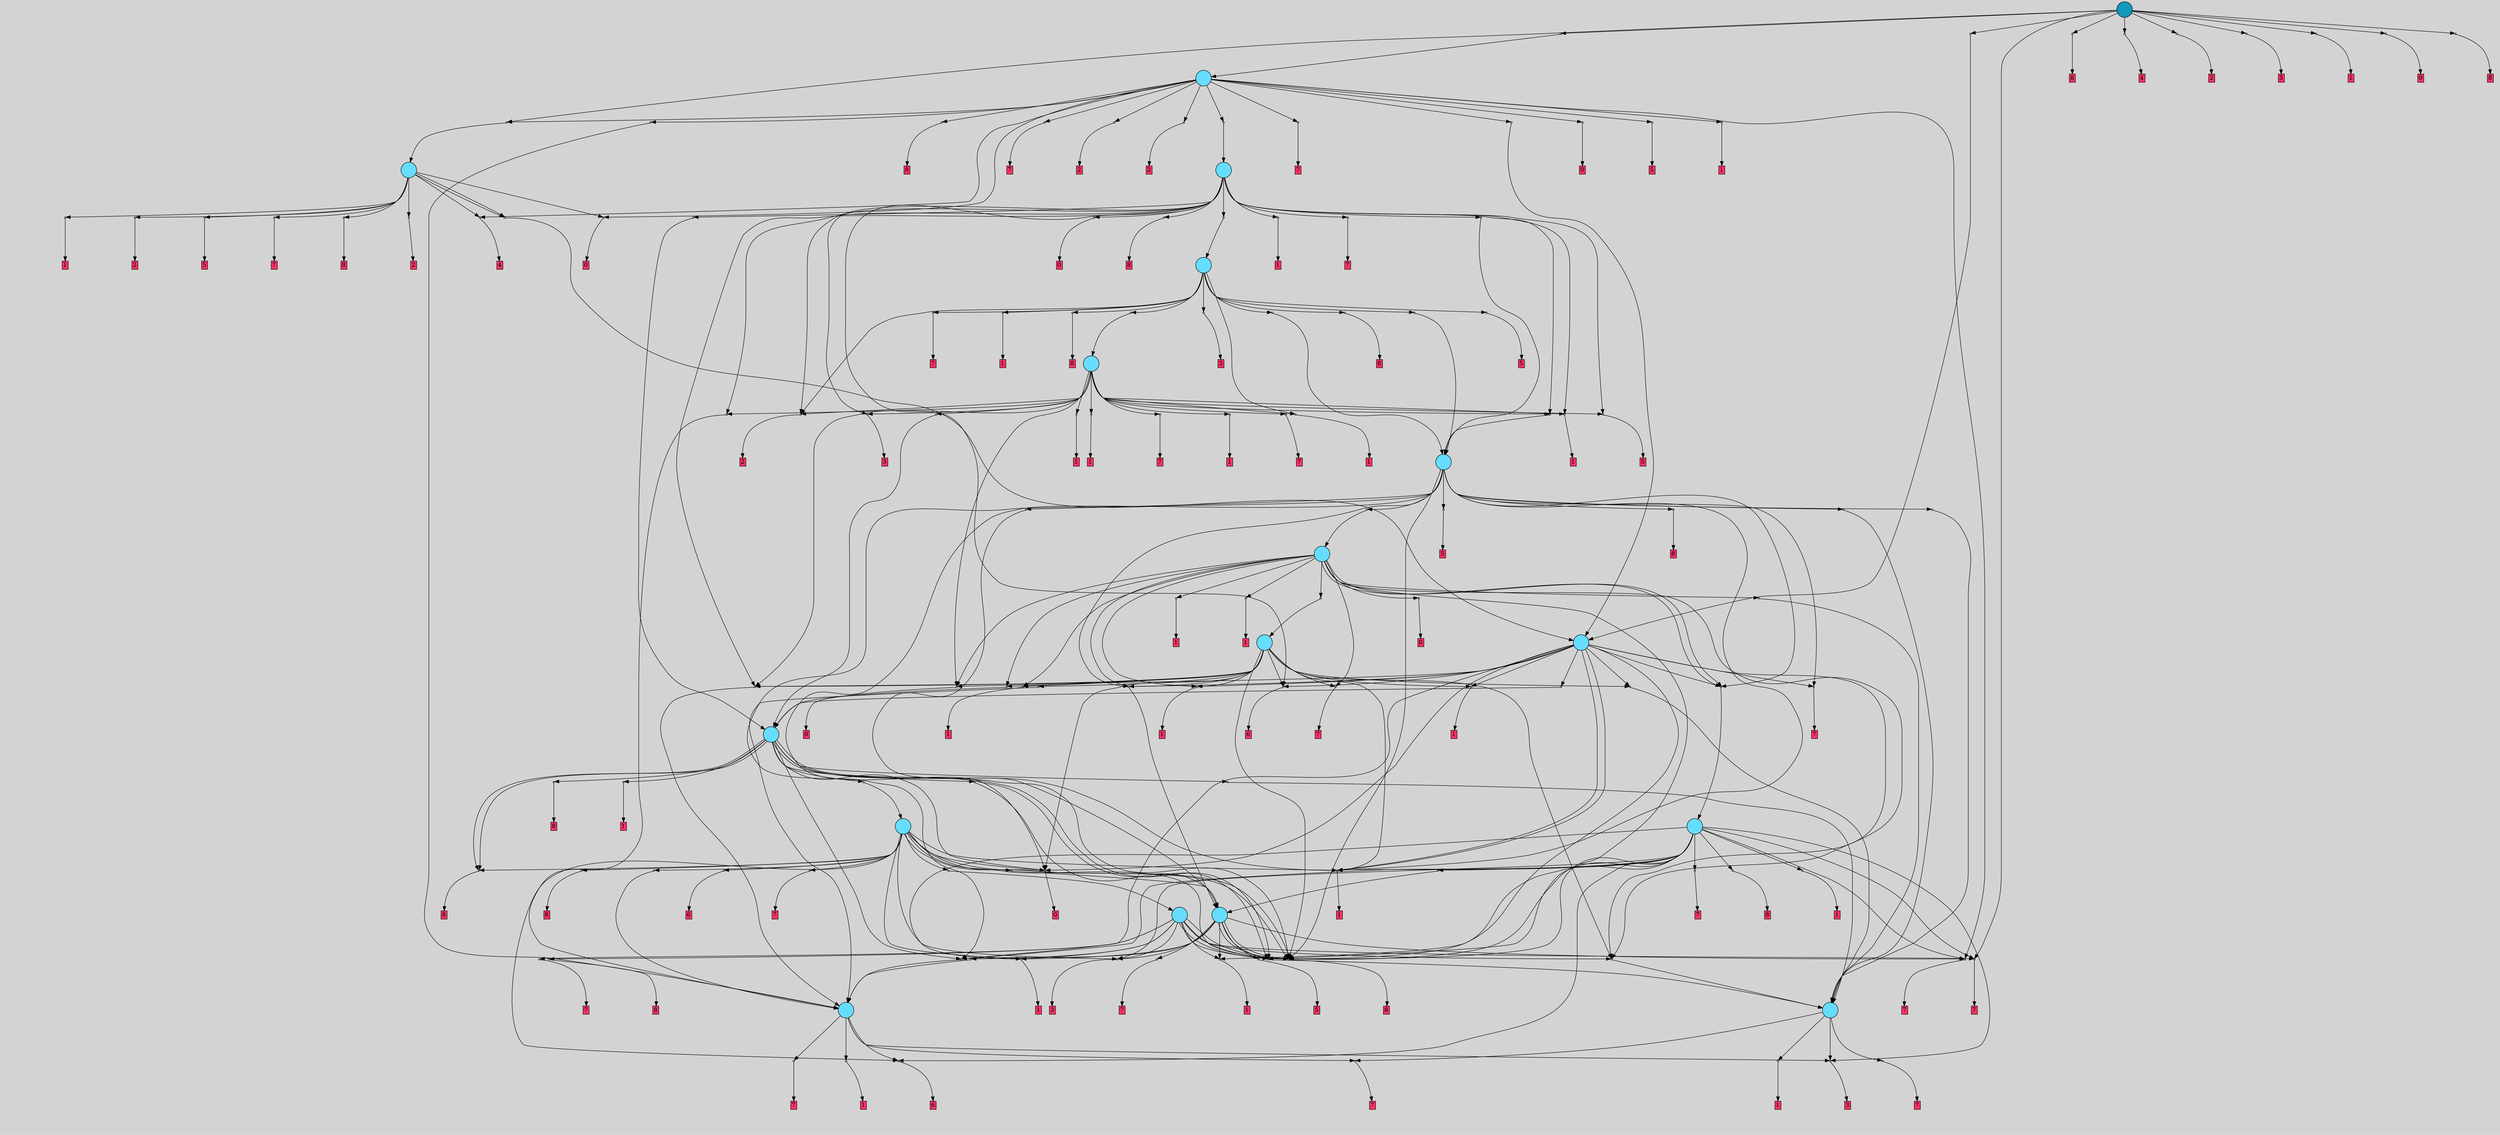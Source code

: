 // File exported with GEGELATI v1.3.1
// On the 2024-07-09 17:34:34
// With the MARL::MarlTPGGraphDotExporter
digraph{
	graph[pad = "0.212, 0.055" bgcolor = lightgray]
	node[shape=circle style = filled label = ""]
		T45 [fillcolor="#66ddff"]
		T61 [fillcolor="#66ddff"]
		T160 [fillcolor="#66ddff"]
		T179 [fillcolor="#66ddff"]
		T220 [fillcolor="#66ddff"]
		T254 [fillcolor="#66ddff"]
		T262 [fillcolor="#66ddff"]
		T314 [fillcolor="#66ddff"]
		T323 [fillcolor="#66ddff"]
		T345 [fillcolor="#66ddff"]
		T360 [fillcolor="#66ddff"]
		T441 [fillcolor="#66ddff"]
		T477 [fillcolor="#66ddff"]
		T491 [fillcolor="#66ddff"]
		T614 [fillcolor="#66ddff"]
		T646 [fillcolor="#66ddff"]
		T799 [fillcolor="#1199bb"]
		P28205 [fillcolor="#cccccc" shape=point] //
		I28205 [shape=box style=invis label="1|2&1|0#1|7&#92;n8|0&2|2#1|1&#92;n4|5&2|5#1|5&#92;n"]
		P28205 -> I28205[style=invis]
		A19512 [fillcolor="#ff3366" shape=box margin=0.03 width=0 height=0 label="3"]
		T45 -> P28205 -> A19512
		P28206 [fillcolor="#cccccc" shape=point] //
		I28206 [shape=box style=invis label="5|0&2|4#1|7&#92;n8|6&4|6#1|4&#92;n8|0&2|7#0|7&#92;n6|6&0|5#3|7&#92;n0|5&1|1#0|6&#92;n2|1&0|0#3|0&#92;n7|1&3|2#2|2&#92;n"]
		P28206 -> I28206[style=invis]
		A19513 [fillcolor="#ff3366" shape=box margin=0.03 width=0 height=0 label="7"]
		T45 -> P28206 -> A19513
		P28207 [fillcolor="#cccccc" shape=point] //
		I28207 [shape=box style=invis label="7|3&1|6#4|2&#92;n0|3&1|4#2|7&#92;n3|7&1|0#1|2&#92;n3|3&0|0#0|4&#92;n1|6&0|4#2|3&#92;n8|6&0|4#2|0&#92;n"]
		P28207 -> I28207[style=invis]
		A19514 [fillcolor="#ff3366" shape=box margin=0.03 width=0 height=0 label="6"]
		T45 -> P28207 -> A19514
		P28208 [fillcolor="#cccccc" shape=point] //
		I28208 [shape=box style=invis label="6|2&3|0#2|2&#92;n"]
		P28208 -> I28208[style=invis]
		A19515 [fillcolor="#ff3366" shape=box margin=0.03 width=0 height=0 label="1"]
		T45 -> P28208 -> A19515
		P28209 [fillcolor="#cccccc" shape=point] //
		I28209 [shape=box style=invis label="4|1&2|1#3|6&#92;n2|3&2|4#2|1&#92;n7|6&0|1#4|7&#92;n2|0&0|7#0|2&#92;n0|0&3|2#4|1&#92;n2|4&3|4#0|2&#92;n"]
		P28209 -> I28209[style=invis]
		A19516 [fillcolor="#ff3366" shape=box margin=0.03 width=0 height=0 label="7"]
		T45 -> P28209 -> A19516
		T61 -> P28205
		P28210 [fillcolor="#cccccc" shape=point] //
		I28210 [shape=box style=invis label="4|7&0|1#3|3&#92;n4|0&2|7#0|1&#92;n"]
		P28210 -> I28210[style=invis]
		A19517 [fillcolor="#ff3366" shape=box margin=0.03 width=0 height=0 label="1"]
		T61 -> P28210 -> A19517
		T61 -> P28206
		P28211 [fillcolor="#cccccc" shape=point] //
		I28211 [shape=box style=invis label="5|0&2|4#1|7&#92;n3|5&0|6#0|5&#92;n8|6&4|6#1|4&#92;n8|0&2|7#0|7&#92;n6|6&0|5#3|7&#92;n0|5&1|1#0|6&#92;n7|1&3|2#2|2&#92;n2|1&0|0#3|0&#92;n"]
		P28211 -> I28211[style=invis]
		A19518 [fillcolor="#ff3366" shape=box margin=0.03 width=0 height=0 label="7"]
		T61 -> P28211 -> A19518
		P28212 [fillcolor="#cccccc" shape=point] //
		I28212 [shape=box style=invis label="0|5&0|7#4|4&#92;n6|6&4|2#3|5&#92;n2|1&3|0#3|0&#92;n8|0&0|4#0|1&#92;n4|6&1|5#0|7&#92;n2|5&3|7#0|3&#92;n7|5&0|1#2|6&#92;n0|7&4|5#0|4&#92;n"]
		P28212 -> I28212[style=invis]
		A19519 [fillcolor="#ff3366" shape=box margin=0.03 width=0 height=0 label="7"]
		T160 -> P28212 -> A19519
		P28213 [fillcolor="#cccccc" shape=point] //
		I28213 [shape=box style=invis label="5|0&2|4#1|7&#92;n8|6&4|6#1|4&#92;n8|0&2|7#0|7&#92;n6|6&0|5#4|7&#92;n2|1&0|0#3|0&#92;n0|5&1|1#0|6&#92;n7|1&3|2#2|2&#92;n"]
		P28213 -> I28213[style=invis]
		A19520 [fillcolor="#ff3366" shape=box margin=0.03 width=0 height=0 label="8"]
		T160 -> P28213 -> A19520
		P28214 [fillcolor="#cccccc" shape=point] //
		I28214 [shape=box style=invis label="1|2&0|3#2|3&#92;n5|5&2|0#4|1&#92;n4|6&1|1#1|1&#92;n8|2&4|0#4|7&#92;n0|0&0|0#0|6&#92;n"]
		P28214 -> I28214[style=invis]
		A19521 [fillcolor="#ff3366" shape=box margin=0.03 width=0 height=0 label="1"]
		T160 -> P28214 -> A19521
		P28215 [fillcolor="#cccccc" shape=point] //
		I28215 [shape=box style=invis label="0|4&1|2#1|4&#92;n4|3&3|2#3|4&#92;n4|6&1|1#1|1&#92;n8|5&4|0#4|5&#92;n0|0&0|0#0|6&#92;n2|0&2|0#1|1&#92;n5|5&2|0#4|1&#92;n"]
		P28215 -> I28215[style=invis]
		A19522 [fillcolor="#ff3366" shape=box margin=0.03 width=0 height=0 label="5"]
		T160 -> P28215 -> A19522
		P28216 [fillcolor="#cccccc" shape=point] //
		I28216 [shape=box style=invis label="6|2&2|0#2|2&#92;n"]
		P28216 -> I28216[style=invis]
		A19523 [fillcolor="#ff3366" shape=box margin=0.03 width=0 height=0 label="1"]
		T160 -> P28216 -> A19523
		P28217 [fillcolor="#cccccc" shape=point] //
		I28217 [shape=box style=invis label="8|5&4|6#3|4&#92;n0|5&1|1#0|6&#92;n5|0&2|6#0|7&#92;n"]
		P28217 -> I28217[style=invis]
		A19524 [fillcolor="#ff3366" shape=box margin=0.03 width=0 height=0 label="7"]
		T160 -> P28217 -> A19524
		P28218 [fillcolor="#cccccc" shape=point] //
		I28218 [shape=box style=invis label="4|5&2|3#1|5&#92;n8|0&2|2#1|1&#92;n"]
		P28218 -> I28218[style=invis]
		A19525 [fillcolor="#ff3366" shape=box margin=0.03 width=0 height=0 label="3"]
		T160 -> P28218 -> A19525
		P28219 [fillcolor="#cccccc" shape=point] //
		I28219 [shape=box style=invis label="1|1&0|6#0|3&#92;n3|0&2|5#2|7&#92;n4|4&4|6#3|3&#92;n8|6&3|1#4|4&#92;n"]
		P28219 -> I28219[style=invis]
		T160 -> P28219 -> T45
		T160 -> P28213
		P28220 [fillcolor="#cccccc" shape=point] //
		I28220 [shape=box style=invis label="0|0&0|0#0|6&#92;n4|6&1|1#1|1&#92;n8|2&4|0#4|5&#92;n2|0&2|0#1|1&#92;n5|5&2|0#4|1&#92;n"]
		P28220 -> I28220[style=invis]
		T160 -> P28220 -> T61
		P28221 [fillcolor="#cccccc" shape=point] //
		I28221 [shape=box style=invis label="0|5&0|1#4|4&#92;n6|6&4|2#3|5&#92;n0|7&4|5#0|4&#92;n8|0&0|4#0|1&#92;n4|6&1|5#0|7&#92;n7|5&0|1#2|6&#92;n2|1&3|0#3|0&#92;n"]
		P28221 -> I28221[style=invis]
		A19526 [fillcolor="#ff3366" shape=box margin=0.03 width=0 height=0 label="7"]
		T179 -> P28221 -> A19526
		T179 -> P28213
		T179 -> P28214
		T179 -> P28216
		T179 -> P28218
		P28222 [fillcolor="#cccccc" shape=point] //
		I28222 [shape=box style=invis label="1|1&0|6#0|3&#92;n3|0&2|5#2|7&#92;n5|6&3|3#4|3&#92;n8|6&0|1#4|4&#92;n4|4&4|6#3|3&#92;n"]
		P28222 -> I28222[style=invis]
		T179 -> P28222 -> T45
		T179 -> P28220
		P28223 [fillcolor="#cccccc" shape=point] //
		I28223 [shape=box style=invis label="2|1&0|0#3|0&#92;n5|0&4|6#3|0&#92;n0|0&1|7#3|2&#92;n8|6&2|7#0|7&#92;n5|6&3|3#3|0&#92;n0|5&2|1#0|6&#92;n6|4&0|3#3|4&#92;n6|6&0|5#3|7&#92;n7|1&3|2#2|2&#92;n7|4&0|0#3|3&#92;n"]
		P28223 -> I28223[style=invis]
		A19527 [fillcolor="#ff3366" shape=box margin=0.03 width=0 height=0 label="7"]
		T179 -> P28223 -> A19527
		P28224 [fillcolor="#cccccc" shape=point] //
		I28224 [shape=box style=invis label="4|2&1|3#2|2&#92;n4|6&1|1#1|1&#92;n8|4&4|0#4|5&#92;n2|0&2|0#1|1&#92;n0|0&0|0#0|6&#92;n5|5&2|0#4|1&#92;n"]
		P28224 -> I28224[style=invis]
		T179 -> P28224 -> T61
		T179 -> P28213
		P28225 [fillcolor="#cccccc" shape=point] //
		I28225 [shape=box style=invis label="5|0&2|4#1|7&#92;n2|1&0|0#3|0&#92;n8|0&2|7#2|7&#92;n6|6&0|5#4|7&#92;n8|6&4|6#1|4&#92;n0|5&1|1#0|6&#92;n7|1&3|2#2|2&#92;n"]
		P28225 -> I28225[style=invis]
		A19528 [fillcolor="#ff3366" shape=box margin=0.03 width=0 height=0 label="8"]
		T179 -> P28225 -> A19528
		T179 -> P28213
		T220 -> P28214
		T220 -> P28216
		P28226 [fillcolor="#cccccc" shape=point] //
		I28226 [shape=box style=invis label="1|4&2|4#3|2&#92;n0|0&1|1#0|6&#92;n0|7&4|6#2|6&#92;n"]
		P28226 -> I28226[style=invis]
		T220 -> P28226 -> T160
		T220 -> P28218
		T220 -> P28219
		T220 -> P28220
		P28227 [fillcolor="#cccccc" shape=point] //
		I28227 [shape=box style=invis label="7|0&0|0#0|6&#92;n8|6&3|3#1|7&#92;n1|2&1|3#2|3&#92;n3|5&3|2#1|2&#92;n"]
		P28227 -> I28227[style=invis]
		A19529 [fillcolor="#ff3366" shape=box margin=0.03 width=0 height=0 label="1"]
		T220 -> P28227 -> A19529
		T220 -> P28223
		P28228 [fillcolor="#cccccc" shape=point] //
		I28228 [shape=box style=invis label="0|5&1|1#0|3&#92;n2|7&4|3#0|0&#92;n6|0&2|5#1|0&#92;n8|3&4|6#1|4&#92;n0|5&2|4#3|3&#92;n6|6&1|5#3|7&#92;n8|0&2|7#0|7&#92;n7|3&3|2#2|2&#92;n"]
		P28228 -> I28228[style=invis]
		A19530 [fillcolor="#ff3366" shape=box margin=0.03 width=0 height=0 label="7"]
		T220 -> P28228 -> A19530
		T220 -> P28213
		P28229 [fillcolor="#cccccc" shape=point] //
		I28229 [shape=box style=invis label="6|4&2|5#0|5&#92;n7|2&2|7#2|4&#92;n1|2&3|5#2|1&#92;n8|5&2|3#3|6&#92;n2|0&1|4#0|5&#92;n"]
		P28229 -> I28229[style=invis]
		A19531 [fillcolor="#ff3366" shape=box margin=0.03 width=0 height=0 label="1"]
		T220 -> P28229 -> A19531
		P28230 [fillcolor="#cccccc" shape=point] //
		I28230 [shape=box style=invis label="8|6&4|2#1|4&#92;n5|3&2|4#1|7&#92;n6|6&2|5#4|7&#92;n2|1&0|0#3|0&#92;n0|1&1|1#0|6&#92;n0|0&0|7#3|7&#92;n3|4&4|6#0|4&#92;n"]
		P28230 -> I28230[style=invis]
		A19532 [fillcolor="#ff3366" shape=box margin=0.03 width=0 height=0 label="8"]
		T220 -> P28230 -> A19532
		T220 -> P28207
		T220 -> P28205
		T220 -> P28212
		P28231 [fillcolor="#cccccc" shape=point] //
		I28231 [shape=box style=invis label="3|0&4|5#4|1&#92;n5|5&4|6#4|3&#92;n7|1&0|6#3|1&#92;n7|2&2|7#1|1&#92;n"]
		P28231 -> I28231[style=invis]
		A19533 [fillcolor="#ff3366" shape=box margin=0.03 width=0 height=0 label="8"]
		T254 -> P28231 -> A19533
		T254 -> P28214
		P28232 [fillcolor="#cccccc" shape=point] //
		I28232 [shape=box style=invis label="3|7&4|6#2|6&#92;n5|0&0|7#4|7&#92;n0|0&1|1#0|6&#92;n"]
		P28232 -> I28232[style=invis]
		T254 -> P28232 -> T160
		P28233 [fillcolor="#cccccc" shape=point] //
		I28233 [shape=box style=invis label="1|1&0|6#0|3&#92;n7|4&2|1#1|2&#92;n8|5&3|1#0|4&#92;n7|7&1|4#4|7&#92;n6|6&0|6#3|1&#92;n4|2&3|5#2|4&#92;n4|0&2|5#2|7&#92;n"]
		P28233 -> I28233[style=invis]
		T254 -> P28233 -> T45
		P28234 [fillcolor="#cccccc" shape=point] //
		I28234 [shape=box style=invis label="0|0&0|0#0|6&#92;n2|1&0|6#2|2&#92;n4|6&1|1#1|1&#92;n5|5&2|0#4|1&#92;n2|0&2|0#0|1&#92;n6|2&4|0#4|5&#92;n5|0&3|3#4|1&#92;n"]
		P28234 -> I28234[style=invis]
		T254 -> P28234 -> T179
		T254 -> P28213
		T254 -> P28229
		P28235 [fillcolor="#cccccc" shape=point] //
		I28235 [shape=box style=invis label="8|6&4|2#1|4&#92;n5|3&2|4#1|7&#92;n0|1&1|1#0|6&#92;n2|1&0|0#3|0&#92;n0|0&0|7#3|7&#92;n5|4&4|6#0|4&#92;n"]
		P28235 -> I28235[style=invis]
		A19534 [fillcolor="#ff3366" shape=box margin=0.03 width=0 height=0 label="8"]
		T254 -> P28235 -> A19534
		P28236 [fillcolor="#cccccc" shape=point] //
		I28236 [shape=box style=invis label="1|6&1|0#4|6&#92;n8|6&0|4#2|0&#92;n0|3&1|4#2|7&#92;n3|7&0|0#1|2&#92;n1|3&1|6#4|2&#92;n6|0&3|5#2|7&#92;n1|6&0|4#2|3&#92;n3|3&0|0#0|4&#92;n"]
		P28236 -> I28236[style=invis]
		A19535 [fillcolor="#ff3366" shape=box margin=0.03 width=0 height=0 label="6"]
		T254 -> P28236 -> A19535
		P28237 [fillcolor="#cccccc" shape=point] //
		I28237 [shape=box style=invis label="0|5&1|1#0|6&#92;n2|1&0|0#3|0&#92;n8|5&4|7#0|7&#92;n7|1&3|2#2|2&#92;n8|6&4|6#1|4&#92;n5|0&2|4#0|7&#92;n"]
		P28237 -> I28237[style=invis]
		A19536 [fillcolor="#ff3366" shape=box margin=0.03 width=0 height=0 label="7"]
		T254 -> P28237 -> A19536
		T254 -> P28220
		T254 -> P28207
		T254 -> P28213
		T254 -> P28218
		P28238 [fillcolor="#cccccc" shape=point] //
		I28238 [shape=box style=invis label="0|0&0|0#1|4&#92;n5|6&3|5#1|1&#92;n0|0&4|7#1|5&#92;n3|4&3|7#1|6&#92;n2|2&3|5#3|2&#92;n4|0&2|3#4|1&#92;n0|6&1|1#3|1&#92;n"]
		P28238 -> I28238[style=invis]
		A19537 [fillcolor="#ff3366" shape=box margin=0.03 width=0 height=0 label="0"]
		T254 -> P28238 -> A19537
		P28239 [fillcolor="#cccccc" shape=point] //
		I28239 [shape=box style=invis label="2|1&0|5#3|0&#92;n0|0&3|5#2|4&#92;n5|0&2|4#1|7&#92;n8|0&2|7#1|7&#92;n2|1&2|4#4|3&#92;n6|6&0|7#4|7&#92;n6|0&2|0#1|2&#92;n7|1&3|2#2|3&#92;n"]
		P28239 -> I28239[style=invis]
		A19538 [fillcolor="#ff3366" shape=box margin=0.03 width=0 height=0 label="8"]
		T262 -> P28239 -> A19538
		P28240 [fillcolor="#cccccc" shape=point] //
		I28240 [shape=box style=invis label="6|5&4|6#4|2&#92;n8|3&2|5#2|5&#92;n0|4&0|1#4|0&#92;n1|0&2|3#4|5&#92;n8|7&4|7#0|0&#92;n"]
		P28240 -> I28240[style=invis]
		T262 -> P28240 -> T160
		T262 -> P28220
		T262 -> P28219
		T262 -> P28238
		P28241 [fillcolor="#cccccc" shape=point] //
		I28241 [shape=box style=invis label="7|4&2|0#2|2&#92;n4|4&2|1#4|4&#92;n6|0&1|4#0|4&#92;n1|5&4|6#4|3&#92;n5|7&1|1#3|5&#92;n2|3&0|7#0|6&#92;n"]
		P28241 -> I28241[style=invis]
		A19539 [fillcolor="#ff3366" shape=box margin=0.03 width=0 height=0 label="1"]
		T262 -> P28241 -> A19539
		P28242 [fillcolor="#cccccc" shape=point] //
		I28242 [shape=box style=invis label="0|1&4|2#2|2&#92;n0|0&0|2#0|7&#92;n8|6&0|1#1|4&#92;n5|1&3|5#2|0&#92;n5|0&4|7#0|0&#92;n8|2&4|0#4|5&#92;n6|6&1|1#2|7&#92;n"]
		P28242 -> I28242[style=invis]
		T262 -> P28242 -> T61
		T262 -> P28213
		T262 -> P28220
		T262 -> P28231
		T262 -> P28231
		T262 -> P28229
		P28243 [fillcolor="#cccccc" shape=point] //
		I28243 [shape=box style=invis label="7|1&0|0#3|1&#92;n5|5&4|6#4|3&#92;n3|0&4|5#4|1&#92;n"]
		P28243 -> I28243[style=invis]
		T262 -> P28243 -> T254
		T314 -> P28213
		P28244 [fillcolor="#cccccc" shape=point] //
		I28244 [shape=box style=invis label="4|6&2|0#3|5&#92;n3|7&0|3#0|0&#92;n5|3&2|0#3|4&#92;n1|2&2|2#2|3&#92;n2|3&3|0#3|4&#92;n0|0&0|0#0|6&#92;n"]
		P28244 -> I28244[style=invis]
		A19540 [fillcolor="#ff3366" shape=box margin=0.03 width=0 height=0 label="1"]
		T314 -> P28244 -> A19540
		T314 -> P28229
		P28245 [fillcolor="#cccccc" shape=point] //
		I28245 [shape=box style=invis label="6|3&2|0#0|6&#92;n3|5&2|7#0|1&#92;n4|5&4|6#3|7&#92;n6|2&0|5#3|2&#92;n6|5&2|2#1|7&#92;n3|2&1|2#4|0&#92;n5|1&1|5#3|2&#92;n5|0&3|4#2|5&#92;n"]
		P28245 -> I28245[style=invis]
		T314 -> P28245 -> T45
		T314 -> P28224
		P28246 [fillcolor="#cccccc" shape=point] //
		I28246 [shape=box style=invis label="0|5&1|1#0|6&#92;n2|1&0|0#3|0&#92;n8|5&4|7#0|7&#92;n7|1&3|2#2|2&#92;n5|7&0|1#1|4&#92;n8|6&4|6#1|4&#92;n"]
		P28246 -> I28246[style=invis]
		A19541 [fillcolor="#ff3366" shape=box margin=0.03 width=0 height=0 label="7"]
		T314 -> P28246 -> A19541
		T314 -> P28238
		T314 -> P28219
		P28247 [fillcolor="#cccccc" shape=point] //
		I28247 [shape=box style=invis label="6|2&1|2#3|2&#92;n1|2&1|4#0|7&#92;n1|7&2|1#1|0&#92;n8|3&0|7#0|3&#92;n0|6&0|7#0|6&#92;n5|2&0|0#3|5&#92;n7|7&2|4#4|2&#92;n5|0&4|0#0|5&#92;n"]
		P28247 -> I28247[style=invis]
		T314 -> P28247 -> T262
		P28248 [fillcolor="#cccccc" shape=point] //
		I28248 [shape=box style=invis label="6|1&0|4#1|0&#92;n2|7&1|7#4|2&#92;n1|2&0|3#1|0&#92;n7|0&3|1#2|4&#92;n7|5&2|4#2|7&#92;n2|4&0|4#3|2&#92;n"]
		P28248 -> I28248[style=invis]
		T314 -> P28248 -> T160
		P28249 [fillcolor="#cccccc" shape=point] //
		I28249 [shape=box style=invis label="3|6&0|0#0|4&#92;n7|3&2|2#0|5&#92;n3|7&0|0#1|2&#92;n0|3&1|4#2|7&#92;n7|3&1|6#4|2&#92;n6|0&3|5#2|7&#92;n1|6&0|4#2|3&#92;n8|6&0|4#2|0&#92;n"]
		P28249 -> I28249[style=invis]
		A19542 [fillcolor="#ff3366" shape=box margin=0.03 width=0 height=0 label="6"]
		T314 -> P28249 -> A19542
		P28250 [fillcolor="#cccccc" shape=point] //
		I28250 [shape=box style=invis label="8|0&2|4#1|3&#92;n1|0&0|3#2|3&#92;n0|1&1|2#0|6&#92;n3|4&2|0#1|2&#92;n8|2&1|0#4|7&#92;n4|4&1|5#1|1&#92;n"]
		P28250 -> I28250[style=invis]
		T314 -> P28250 -> T220
		P28251 [fillcolor="#cccccc" shape=point] //
		I28251 [shape=box style=invis label="7|0&0|1#0|6&#92;n0|5&2|0#4|1&#92;n4|2&1|3#0|2&#92;n4|6&1|1#1|0&#92;n0|0&0|0#0|6&#92;n0|3&2|5#3|7&#92;n"]
		P28251 -> I28251[style=invis]
		T314 -> P28251 -> T61
		T314 -> P28229
		P28252 [fillcolor="#cccccc" shape=point] //
		I28252 [shape=box style=invis label="0|3&2|7#1|2&#92;n0|4&1|6#0|5&#92;n4|6&1|3#1|7&#92;n2|2&1|0#3|5&#92;n2|7&4|5#2|1&#92;n8|5&2|0#4|1&#92;n3|2&4|0#4|7&#92;n"]
		P28252 -> I28252[style=invis]
		A19543 [fillcolor="#ff3366" shape=box margin=0.03 width=0 height=0 label="1"]
		T314 -> P28252 -> A19543
		T323 -> P28213
		T323 -> P28244
		P28253 [fillcolor="#cccccc" shape=point] //
		I28253 [shape=box style=invis label="1|2&3|5#2|1&#92;n4|1&2|2#2|5&#92;n6|4&2|5#0|5&#92;n8|5&2|3#3|6&#92;n2|0&1|4#0|5&#92;n"]
		P28253 -> I28253[style=invis]
		A19544 [fillcolor="#ff3366" shape=box margin=0.03 width=0 height=0 label="1"]
		T323 -> P28253 -> A19544
		T323 -> P28245
		T323 -> P28224
		T323 -> P28238
		P28254 [fillcolor="#cccccc" shape=point] //
		I28254 [shape=box style=invis label="1|0&0|6#0|3&#92;n3|0&2|5#2|7&#92;n3|6&4|2#3|5&#92;n8|6&3|7#4|4&#92;n"]
		P28254 -> I28254[style=invis]
		T323 -> P28254 -> T45
		P28255 [fillcolor="#cccccc" shape=point] //
		I28255 [shape=box style=invis label="2|5&1|7#3|1&#92;n8|3&0|7#0|3&#92;n1|2&1|4#0|7&#92;n1|7&2|0#1|0&#92;n6|2&1|2#3|2&#92;n0|6&0|7#0|6&#92;n5|2&0|0#3|5&#92;n7|7&2|4#4|2&#92;n5|0&4|0#0|5&#92;n"]
		P28255 -> I28255[style=invis]
		T323 -> P28255 -> T262
		T323 -> P28248
		T323 -> P28249
		T323 -> P28251
		T323 -> P28229
		T323 -> P28252
		P28256 [fillcolor="#cccccc" shape=point] //
		I28256 [shape=box style=invis label="7|1&0|7#4|3&#92;n5|0&1|4#2|5&#92;n2|0&0|7#0|6&#92;n2|4&3|7#0|2&#92;n7|6&0|1#4|7&#92;n"]
		P28256 -> I28256[style=invis]
		A19545 [fillcolor="#ff3366" shape=box margin=0.03 width=0 height=0 label="7"]
		T323 -> P28256 -> A19545
		P28257 [fillcolor="#cccccc" shape=point] //
		I28257 [shape=box style=invis label="0|0&0|0#1|4&#92;n5|6&3|5#1|1&#92;n0|0&4|7#1|5&#92;n4|0&2|3#4|1&#92;n6|2&3|5#3|2&#92;n3|4&3|7#1|6&#92;n0|6&1|1#3|1&#92;n"]
		P28257 -> I28257[style=invis]
		A19546 [fillcolor="#ff3366" shape=box margin=0.03 width=0 height=0 label="0"]
		T323 -> P28257 -> A19546
		T345 -> P28213
		T345 -> P28244
		T345 -> P28253
		P28258 [fillcolor="#cccccc" shape=point] //
		I28258 [shape=box style=invis label="6|3&2|0#0|6&#92;n3|5&2|7#0|1&#92;n6|2&0|5#3|2&#92;n5|0&3|4#2|5&#92;n3|2&1|2#4|0&#92;n5|1&1|5#0|2&#92;n6|5&2|2#1|7&#92;n"]
		P28258 -> I28258[style=invis]
		T345 -> P28258 -> T323
		T345 -> P28224
		P28259 [fillcolor="#cccccc" shape=point] //
		I28259 [shape=box style=invis label="0|0&0|0#1|4&#92;n0|0&4|7#1|5&#92;n0|6&1|1#3|1&#92;n2|2&3|5#3|2&#92;n4|0&2|3#4|1&#92;n3|4&1|7#1|6&#92;n"]
		P28259 -> I28259[style=invis]
		A19547 [fillcolor="#ff3366" shape=box margin=0.03 width=0 height=0 label="0"]
		T345 -> P28259 -> A19547
		T345 -> P28255
		T345 -> P28248
		P28260 [fillcolor="#cccccc" shape=point] //
		I28260 [shape=box style=invis label="7|0&0|1#0|6&#92;n4|2&1|3#0|6&#92;n0|5&2|0#4|1&#92;n4|6&1|1#1|0&#92;n0|0&0|0#0|6&#92;n5|3&1|3#3|5&#92;n0|3&2|5#3|7&#92;n"]
		P28260 -> I28260[style=invis]
		T345 -> P28260 -> T61
		P28261 [fillcolor="#cccccc" shape=point] //
		I28261 [shape=box style=invis label="2|3&0|4#0|5&#92;n6|2&3|5#2|1&#92;n8|0&0|6#1|2&#92;n8|3&2|3#3|4&#92;n"]
		P28261 -> I28261[style=invis]
		A19548 [fillcolor="#ff3366" shape=box margin=0.03 width=0 height=0 label="1"]
		T345 -> P28261 -> A19548
		P28262 [fillcolor="#cccccc" shape=point] //
		I28262 [shape=box style=invis label="3|2&4|0#4|7&#92;n7|4&1|6#0|5&#92;n4|6&1|3#1|7&#92;n1|0&2|4#2|7&#92;n2|5&1|0#3|5&#92;n8|5&2|0#4|1&#92;n2|7&4|5#2|1&#92;n0|3&2|7#1|2&#92;n"]
		P28262 -> I28262[style=invis]
		A19549 [fillcolor="#ff3366" shape=box margin=0.03 width=0 height=0 label="1"]
		T345 -> P28262 -> A19549
		T345 -> P28256
		T345 -> P28257
		T345 -> P28250
		T345 -> P28250
		T360 -> P28213
		P28263 [fillcolor="#cccccc" shape=point] //
		I28263 [shape=box style=invis label="4|2&1|3#2|2&#92;n0|0&0|0#0|6&#92;n8|6&4|0#4|5&#92;n2|0&2|0#1|1&#92;n4|6&1|1#1|1&#92;n"]
		P28263 -> I28263[style=invis]
		T360 -> P28263 -> T61
		T360 -> P28246
		T360 -> P28238
		T360 -> P28219
		T360 -> P28248
		P28264 [fillcolor="#cccccc" shape=point] //
		I28264 [shape=box style=invis label="1|6&0|4#2|3&#92;n7|3&2|2#0|5&#92;n3|7&0|0#1|2&#92;n0|3&1|4#2|7&#92;n7|3&1|6#4|2&#92;n6|0&3|5#2|7&#92;n3|6&0|0#0|4&#92;n8|6&0|3#2|0&#92;n"]
		P28264 -> I28264[style=invis]
		A19550 [fillcolor="#ff3366" shape=box margin=0.03 width=0 height=0 label="5"]
		T360 -> P28264 -> A19550
		T360 -> P28250
		P28265 [fillcolor="#cccccc" shape=point] //
		I28265 [shape=box style=invis label="6|2&0|4#3|4&#92;n4|2&1|3#0|2&#92;n0|5&2|0#4|1&#92;n7|0&0|1#0|6&#92;n4|6&1|1#1|0&#92;n0|0&0|0#0|6&#92;n0|3&2|5#3|7&#92;n"]
		P28265 -> I28265[style=invis]
		T360 -> P28265 -> T61
		T360 -> P28229
		P28266 [fillcolor="#cccccc" shape=point] //
		I28266 [shape=box style=invis label="7|1&4|6#4|5&#92;n7|0&1|1#3|3&#92;n3|7&4|6#2|1&#92;n5|6&2|1#4|7&#92;n"]
		P28266 -> I28266[style=invis]
		T360 -> P28266 -> T160
		P28267 [fillcolor="#cccccc" shape=point] //
		I28267 [shape=box style=invis label="0|5&1|1#0|6&#92;n2|1&0|0#3|0&#92;n8|6&2|6#1|4&#92;n7|1&3|2#2|2&#92;n8|5&4|7#0|7&#92;n5|0&2|4#0|7&#92;n"]
		P28267 -> I28267[style=invis]
		A19551 [fillcolor="#ff3366" shape=box margin=0.03 width=0 height=0 label="8"]
		T360 -> P28267 -> A19551
		P28268 [fillcolor="#cccccc" shape=point] //
		I28268 [shape=box style=invis label="7|5&0|7#4|3&#92;n7|6&0|1#4|7&#92;n2|0&0|7#0|6&#92;n2|4&3|7#0|2&#92;n1|1&2|7#0|1&#92;n"]
		P28268 -> I28268[style=invis]
		T360 -> P28268 -> T345
		P28269 [fillcolor="#cccccc" shape=point] //
		I28269 [shape=box style=invis label="8|7&2|7#2|3&#92;n2|0&1|4#4|5&#92;n6|4&2|5#0|5&#92;n6|7&0|2#0|5&#92;n8|5&0|3#3|6&#92;n"]
		P28269 -> I28269[style=invis]
		A19552 [fillcolor="#ff3366" shape=box margin=0.03 width=0 height=0 label="1"]
		T441 -> P28269 -> A19552
		P28270 [fillcolor="#cccccc" shape=point] //
		I28270 [shape=box style=invis label="0|4&2|6#0|7&#92;n5|5&4|2#4|4&#92;n1|7&4|1#4|2&#92;n3|4&0|6#3|3&#92;n3|0&2|6#3|7&#92;n"]
		P28270 -> I28270[style=invis]
		T441 -> P28270 -> T45
		P28271 [fillcolor="#cccccc" shape=point] //
		I28271 [shape=box style=invis label="3|0&1|2#3|1&#92;n"]
		P28271 -> I28271[style=invis]
		A19553 [fillcolor="#ff3366" shape=box margin=0.03 width=0 height=0 label="1"]
		T441 -> P28271 -> A19553
		P28272 [fillcolor="#cccccc" shape=point] //
		I28272 [shape=box style=invis label="5|6&2|0#4|1&#92;n0|6&1|6#4|3&#92;n0|0&0|0#0|6&#92;n1|2&2|3#2|3&#92;n2|6&1|1#1|1&#92;n"]
		P28272 -> I28272[style=invis]
		A19554 [fillcolor="#ff3366" shape=box margin=0.03 width=0 height=0 label="1"]
		T441 -> P28272 -> A19554
		P28273 [fillcolor="#cccccc" shape=point] //
		I28273 [shape=box style=invis label="7|2&3|2#2|2&#92;n7|0&0|0#3|3&#92;n8|6&2|7#0|7&#92;n6|6&0|5#3|7&#92;n2|1&0|0#3|0&#92;n2|5&1|2#1|1&#92;n0|5&1|1#0|6&#92;n5|0&4|0#3|0&#92;n"]
		P28273 -> I28273[style=invis]
		A19555 [fillcolor="#ff3366" shape=box margin=0.03 width=0 height=0 label="7"]
		T441 -> P28273 -> A19555
		P28274 [fillcolor="#cccccc" shape=point] //
		I28274 [shape=box style=invis label="8|2&1|6#0|6&#92;n5|2&1|0#3|6&#92;n7|6&0|2#0|3&#92;n0|5&0|0#3|4&#92;n3|3&1|1#3|0&#92;n6|1&2|6#4|7&#92;n8|0&4|6#3|1&#92;n6|7&4|4#2|2&#92;n8|3&2|2#4|3&#92;n"]
		P28274 -> I28274[style=invis]
		T441 -> P28274 -> T360
		P28275 [fillcolor="#cccccc" shape=point] //
		I28275 [shape=box style=invis label="0|0&0|7#0|6&#92;n8|7&2|3#2|3&#92;n1|0&2|2#1|2&#92;n1|7&2|1#1|0&#92;n6|7&1|2#3|2&#92;n1|2&1|4#0|7&#92;n"]
		P28275 -> I28275[style=invis]
		T441 -> P28275 -> T262
		P28276 [fillcolor="#cccccc" shape=point] //
		I28276 [shape=box style=invis label="8|4&4|0#4|5&#92;n0|6&3|4#1|7&#92;n4|6&0|1#1|1&#92;n2|0&2|2#1|1&#92;n0|0&0|0#0|6&#92;n4|2&1|3#2|2&#92;n"]
		P28276 -> I28276[style=invis]
		A19556 [fillcolor="#ff3366" shape=box margin=0.03 width=0 height=0 label="2"]
		T441 -> P28276 -> A19556
		P28277 [fillcolor="#cccccc" shape=point] //
		I28277 [shape=box style=invis label="8|5&2|1#4|6&#92;n2|0&1|4#0|5&#92;n1|2&3|3#2|1&#92;n7|2&2|7#2|4&#92;n4|5&4|6#2|1&#92;n"]
		P28277 -> I28277[style=invis]
		A19557 [fillcolor="#ff3366" shape=box margin=0.03 width=0 height=0 label="1"]
		T441 -> P28277 -> A19557
		P28278 [fillcolor="#cccccc" shape=point] //
		I28278 [shape=box style=invis label="2|5&3|7#0|3&#92;n8|6&4|6#1|5&#92;n8|0&2|4#0|1&#92;n7|5&0|1#2|6&#92;n2|1&3|0#2|0&#92;n0|5&0|7#4|4&#92;n4|6&1|5#0|7&#92;n7|7&4|5#0|4&#92;n8|0&3|1#2|3&#92;n"]
		P28278 -> I28278[style=invis]
		A19558 [fillcolor="#ff3366" shape=box margin=0.03 width=0 height=0 label="7"]
		T441 -> P28278 -> A19558
		T441 -> P28257
		T441 -> P28245
		P28279 [fillcolor="#cccccc" shape=point] //
		I28279 [shape=box style=invis label="2|0&2|2#1|1&#92;n8|4&4|0#4|5&#92;n4|2&1|3#2|2&#92;n0|0&4|0#0|5&#92;n"]
		P28279 -> I28279[style=invis]
		A19559 [fillcolor="#ff3366" shape=box margin=0.03 width=0 height=0 label="5"]
		T441 -> P28279 -> A19559
		P28280 [fillcolor="#cccccc" shape=point] //
		I28280 [shape=box style=invis label="3|0&2|2#1|1&#92;n4|5&2|3#1|5&#92;n"]
		P28280 -> I28280[style=invis]
		A19560 [fillcolor="#ff3366" shape=box margin=0.03 width=0 height=0 label="3"]
		T441 -> P28280 -> A19560
		P28281 [fillcolor="#cccccc" shape=point] //
		I28281 [shape=box style=invis label="5|6&2|0#4|1&#92;n0|0&0|0#0|6&#92;n1|2&2|3#2|3&#92;n4|6&1|1#1|1&#92;n"]
		P28281 -> I28281[style=invis]
		A19561 [fillcolor="#ff3366" shape=box margin=0.03 width=0 height=0 label="1"]
		T441 -> P28281 -> A19561
		T477 -> P28269
		P28282 [fillcolor="#cccccc" shape=point] //
		I28282 [shape=box style=invis label="4|4&2|6#0|2&#92;n6|0&1|2#0|5&#92;n2|4&3|7#1|3&#92;n"]
		P28282 -> I28282[style=invis]
		T477 -> P28282 -> T441
		P28283 [fillcolor="#cccccc" shape=point] //
		I28283 [shape=box style=invis label="8|2&1|6#0|6&#92;n8|0&4|6#3|1&#92;n7|6&0|2#0|3&#92;n0|5&0|0#3|4&#92;n3|3&1|1#3|0&#92;n6|1&2|6#4|7&#92;n1|6&1|2#2|7&#92;n5|2&1|0#3|6&#92;n6|7&4|4#2|2&#92;n8|7&2|2#4|3&#92;n"]
		P28283 -> I28283[style=invis]
		T477 -> P28283 -> T360
		T477 -> P28276
		P28284 [fillcolor="#cccccc" shape=point] //
		I28284 [shape=box style=invis label="2|5&3|7#0|3&#92;n8|6&4|6#1|5&#92;n8|0&2|4#0|1&#92;n7|5&0|1#2|6&#92;n8|0&3|7#2|3&#92;n4|6&1|5#0|7&#92;n7|7&4|5#0|4&#92;n2|1&3|0#2|0&#92;n"]
		P28284 -> I28284[style=invis]
		A19562 [fillcolor="#ff3366" shape=box margin=0.03 width=0 height=0 label="7"]
		T477 -> P28284 -> A19562
		P28285 [fillcolor="#cccccc" shape=point] //
		I28285 [shape=box style=invis label="4|2&1|3#2|2&#92;n4|7&3|1#3|2&#92;n8|4&4|0#4|5&#92;n0|0&2|0#0|3&#92;n"]
		P28285 -> I28285[style=invis]
		A19563 [fillcolor="#ff3366" shape=box margin=0.03 width=0 height=0 label="5"]
		T477 -> P28285 -> A19563
		P28286 [fillcolor="#cccccc" shape=point] //
		I28286 [shape=box style=invis label="5|0&2|4#1|7&#92;n2|1&0|0#3|0&#92;n6|6&0|5#4|7&#92;n0|5&1|1#0|6&#92;n7|5&4|7#4|2&#92;n8|0&4|6#1|4&#92;n7|5&2|7#2|7&#92;n"]
		P28286 -> I28286[style=invis]
		A19564 [fillcolor="#ff3366" shape=box margin=0.03 width=0 height=0 label="8"]
		T477 -> P28286 -> A19564
		P28287 [fillcolor="#cccccc" shape=point] //
		I28287 [shape=box style=invis label="5|0&3|4#2|5&#92;n3|2&1|0#0|0&#92;n6|3&2|0#0|6&#92;n3|5&2|7#0|1&#92;n5|1&1|5#0|2&#92;n6|5&2|2#1|7&#92;n"]
		P28287 -> I28287[style=invis]
		A19565 [fillcolor="#ff3366" shape=box margin=0.03 width=0 height=0 label="3"]
		T477 -> P28287 -> A19565
		P28288 [fillcolor="#cccccc" shape=point] //
		I28288 [shape=box style=invis label="8|3&1|6#1|2&#92;n5|3&2|6#1|2&#92;n0|7&3|3#1|2&#92;n3|7&2|1#1|5&#92;n0|1&0|2#1|0&#92;n0|0&0|2#1|4&#92;n3|6&3|7#4|0&#92;n"]
		P28288 -> I28288[style=invis]
		A19566 [fillcolor="#ff3366" shape=box margin=0.03 width=0 height=0 label="1"]
		T477 -> P28288 -> A19566
		P28289 [fillcolor="#cccccc" shape=point] //
		I28289 [shape=box style=invis label="0|5&0|1#0|6&#92;n4|6&1|0#1|4&#92;n6|0&4|1#3|4&#92;n3|3&3|2#2|7&#92;n8|0&2|0#0|7&#92;n2|1&0|0#3|0&#92;n"]
		P28289 -> I28289[style=invis]
		A19567 [fillcolor="#ff3366" shape=box margin=0.03 width=0 height=0 label="8"]
		T477 -> P28289 -> A19567
		P28290 [fillcolor="#cccccc" shape=point] //
		I28290 [shape=box style=invis label="3|3&1|1#3|0&#92;n0|5&0|0#3|4&#92;n7|6&0|2#0|3&#92;n5|4&1|0#3|6&#92;n8|2&1|6#0|6&#92;n8|0&4|6#3|1&#92;n0|4&4|7#2|2&#92;n6|7&4|6#2|2&#92;n8|3&2|1#4|3&#92;n5|2&2|0#1|3&#92;n"]
		P28290 -> I28290[style=invis]
		T477 -> P28290 -> T360
		T491 -> P28270
		T491 -> P28271
		P28291 [fillcolor="#cccccc" shape=point] //
		I28291 [shape=box style=invis label="0|5&1|1#0|6&#92;n7|0&0|0#3|3&#92;n8|6&2|7#0|7&#92;n6|6&0|5#3|7&#92;n5|0&4|0#3|0&#92;n2|0&1|2#1|1&#92;n7|1&3|2#2|2&#92;n2|1&0|0#3|0&#92;n"]
		P28291 -> I28291[style=invis]
		T491 -> P28291 -> T477
		T491 -> P28274
		P28292 [fillcolor="#cccccc" shape=point] //
		I28292 [shape=box style=invis label="0|0&0|7#0|6&#92;n6|7&1|2#3|2&#92;n1|0&2|2#1|2&#92;n8|6&2|3#2|3&#92;n1|2&1|4#0|7&#92;n"]
		P28292 -> I28292[style=invis]
		T491 -> P28292 -> T262
		T491 -> P28276
		P28293 [fillcolor="#cccccc" shape=point] //
		I28293 [shape=box style=invis label="0|0&4|7#1|5&#92;n4|0&2|3#4|1&#92;n0|0&0|0#1|5&#92;n5|6&3|5#1|1&#92;n4|0&1|7#2|1&#92;n6|2&3|5#3|2&#92;n0|4&1|1#3|1&#92;n"]
		P28293 -> I28293[style=invis]
		A19568 [fillcolor="#ff3366" shape=box margin=0.03 width=0 height=0 label="0"]
		T491 -> P28293 -> A19568
		T491 -> P28245
		T491 -> P28279
		T491 -> P28280
		P28294 [fillcolor="#cccccc" shape=point] //
		I28294 [shape=box style=invis label="7|1&3|2#3|2&#92;n2|1&0|0#3|0&#92;n6|6&0|5#4|7&#92;n8|0&2|7#0|1&#92;n0|0&0|2#4|6&#92;n8|6&4|6#1|4&#92;n"]
		P28294 -> I28294[style=invis]
		A19569 [fillcolor="#ff3366" shape=box margin=0.03 width=0 height=0 label="8"]
		T491 -> P28294 -> A19569
		P28295 [fillcolor="#cccccc" shape=point] //
		I28295 [shape=box style=invis label="4|2&2|0#2|3&#92;n1|0&2|0#1|2&#92;n"]
		P28295 -> I28295[style=invis]
		A19570 [fillcolor="#ff3366" shape=box margin=0.03 width=0 height=0 label="1"]
		T491 -> P28295 -> A19570
		P28296 [fillcolor="#cccccc" shape=point] //
		I28296 [shape=box style=invis label="0|5&0|7#4|4&#92;n6|6&4|2#3|5&#92;n2|1&3|0#3|0&#92;n8|0&2|4#0|1&#92;n7|5&0|1#2|6&#92;n8|6&4|6#1|5&#92;n2|5&3|7#0|3&#92;n4|6&1|5#0|7&#92;n0|7&4|5#0|4&#92;n"]
		P28296 -> I28296[style=invis]
		A19571 [fillcolor="#ff3366" shape=box margin=0.03 width=0 height=0 label="7"]
		T491 -> P28296 -> A19571
		T491 -> P28249
		P28297 [fillcolor="#cccccc" shape=point] //
		I28297 [shape=box style=invis label="3|3&1|1#3|0&#92;n0|5&0|0#3|4&#92;n7|6&4|2#0|3&#92;n5|4&1|0#3|6&#92;n8|0&4|6#3|1&#92;n0|4&4|7#2|2&#92;n8|3&2|2#4|3&#92;n6|7&4|6#2|2&#92;n"]
		P28297 -> I28297[style=invis]
		T491 -> P28297 -> T360
		P28298 [fillcolor="#cccccc" shape=point] //
		I28298 [shape=box style=invis label="5|6&3|5#1|1&#92;n0|0&0|0#1|4&#92;n0|3&0|6#0|5&#92;n0|0&4|7#1|5&#92;n4|0&2|3#4|1&#92;n6|2&3|5#3|2&#92;n3|4&3|7#1|6&#92;n"]
		P28298 -> I28298[style=invis]
		A19572 [fillcolor="#ff3366" shape=box margin=0.03 width=0 height=0 label="0"]
		T614 -> P28298 -> A19572
		P28299 [fillcolor="#cccccc" shape=point] //
		I28299 [shape=box style=invis label="1|5&0|2#2|4&#92;n0|0&0|0#0|5&#92;n5|1&0|5#0|1&#92;n3|0&2|1#1|7&#92;n4|1&4|4#2|4&#92;n"]
		P28299 -> I28299[style=invis]
		A19573 [fillcolor="#ff3366" shape=box margin=0.03 width=0 height=0 label="5"]
		T614 -> P28299 -> A19573
		P28300 [fillcolor="#cccccc" shape=point] //
		I28300 [shape=box style=invis label="2|0&4|5#4|0&#92;n1|5&1|5#1|3&#92;n"]
		P28300 -> I28300[style=invis]
		T614 -> P28300 -> T314
		P28301 [fillcolor="#cccccc" shape=point] //
		I28301 [shape=box style=invis label="4|6&2|1#4|2&#92;n7|2&4|6#4|6&#92;n2|0&1|2#3|1&#92;n5|3&4|6#4|5&#92;n7|5&0|0#4|6&#92;n0|6&4|5#1|2&#92;n8|3&0|6#1|5&#92;n"]
		P28301 -> I28301[style=invis]
		A19574 [fillcolor="#ff3366" shape=box margin=0.03 width=0 height=0 label="7"]
		T614 -> P28301 -> A19574
		P28302 [fillcolor="#cccccc" shape=point] //
		I28302 [shape=box style=invis label="6|6&0|5#4|7&#92;n8|0&2|7#0|7&#92;n5|0&2|4#1|7&#92;n4|2&0|3#3|6&#92;n2|1&0|0#3|4&#92;n0|5&1|1#0|6&#92;n6|2&3|1#1|2&#92;n8|6&4|6#1|4&#92;n"]
		P28302 -> I28302[style=invis]
		A19575 [fillcolor="#ff3366" shape=box margin=0.03 width=0 height=0 label="8"]
		T614 -> P28302 -> A19575
		P28303 [fillcolor="#cccccc" shape=point] //
		I28303 [shape=box style=invis label="2|0&2|2#1|1&#92;n4|2&4|3#2|2&#92;n4|6&0|1#1|1&#92;n8|4&4|0#4|5&#92;n0|6&3|4#1|1&#92;n"]
		P28303 -> I28303[style=invis]
		A19576 [fillcolor="#ff3366" shape=box margin=0.03 width=0 height=0 label="2"]
		T614 -> P28303 -> A19576
		P28304 [fillcolor="#cccccc" shape=point] //
		I28304 [shape=box style=invis label="5|5&3|3#2|4&#92;n8|0&2|2#1|1&#92;n"]
		P28304 -> I28304[style=invis]
		A19577 [fillcolor="#ff3366" shape=box margin=0.03 width=0 height=0 label="4"]
		T614 -> P28304 -> A19577
		P28305 [fillcolor="#cccccc" shape=point] //
		I28305 [shape=box style=invis label="4|6&2|0#2|5&#92;n3|7&0|3#0|0&#92;n1|2&2|2#2|3&#92;n6|1&0|6#1|7&#92;n2|6&3|0#3|4&#92;n0|0&0|0#0|6&#92;n"]
		P28305 -> I28305[style=invis]
		A19578 [fillcolor="#ff3366" shape=box margin=0.03 width=0 height=0 label="1"]
		T614 -> P28305 -> A19578
		P28306 [fillcolor="#cccccc" shape=point] //
		I28306 [shape=box style=invis label="8|4&4|0#4|5&#92;n4|6&0|1#1|1&#92;n0|6&3|4#1|7&#92;n2|0&2|2#2|1&#92;n4|2&1|3#2|2&#92;n2|0&0|0#0|6&#92;n1|5&4|4#1|1&#92;n"]
		P28306 -> I28306[style=invis]
		A19579 [fillcolor="#ff3366" shape=box margin=0.03 width=0 height=0 label="2"]
		T614 -> P28306 -> A19579
		T614 -> P28300
		P28307 [fillcolor="#cccccc" shape=point] //
		I28307 [shape=box style=invis label="4|0&2|3#4|1&#92;n5|3&0|6#0|5&#92;n3|4&3|7#1|6&#92;n0|0&4|7#1|5&#92;n5|6&3|5#1|1&#92;n0|0&3|0#1|2&#92;n"]
		P28307 -> I28307[style=invis]
		A19580 [fillcolor="#ff3366" shape=box margin=0.03 width=0 height=0 label="0"]
		T646 -> P28307 -> A19580
		P28308 [fillcolor="#cccccc" shape=point] //
		I28308 [shape=box style=invis label="0|0&2|1#1|7&#92;n2|5&0|2#2|4&#92;n"]
		P28308 -> I28308[style=invis]
		A19581 [fillcolor="#ff3366" shape=box margin=0.03 width=0 height=0 label="5"]
		T646 -> P28308 -> A19581
		P28309 [fillcolor="#cccccc" shape=point] //
		I28309 [shape=box style=invis label="0|0&4|3#2|4&#92;n8|1&3|5#2|5&#92;n2|1&4|5#4|0&#92;n"]
		P28309 -> I28309[style=invis]
		T646 -> P28309 -> T314
		P28310 [fillcolor="#cccccc" shape=point] //
		I28310 [shape=box style=invis label="7|0&1|5#1|1&#92;n2|6&1|5#0|7&#92;n1|6&4|4#0|3&#92;n3|5&1|5#3|5&#92;n"]
		P28310 -> I28310[style=invis]
		A19582 [fillcolor="#ff3366" shape=box margin=0.03 width=0 height=0 label="1"]
		T646 -> P28310 -> A19582
		P28311 [fillcolor="#cccccc" shape=point] //
		I28311 [shape=box style=invis label="6|7&0|5#1|7&#92;n6|1&0|6#1|3&#92;n7|6&3|0#2|3&#92;n0|2&4|0#2|0&#92;n5|0&2|4#1|0&#92;n6|2&3|1#1|2&#92;n8|0&2|6#0|7&#92;n2|1&3|0#1|6&#92;n"]
		P28311 -> I28311[style=invis]
		A19583 [fillcolor="#ff3366" shape=box margin=0.03 width=0 height=0 label="8"]
		T646 -> P28311 -> A19583
		T646 -> P28304
		P28312 [fillcolor="#cccccc" shape=point] //
		I28312 [shape=box style=invis label="8|0&2|2#4|3&#92;n5|2&1|0#3|6&#92;n7|6&0|2#0|3&#92;n0|5&0|0#3|4&#92;n6|1&2|6#4|7&#92;n6|7&4|4#2|2&#92;n8|0&4|6#3|1&#92;n5|3&2|7#4|7&#92;n8|2&1|6#0|6&#92;n"]
		P28312 -> I28312[style=invis]
		T646 -> P28312 -> T614
		P28313 [fillcolor="#cccccc" shape=point] //
		I28313 [shape=box style=invis label="0|4&2|6#0|7&#92;n3|0&2|3#3|7&#92;n3|4&0|6#3|3&#92;n5|5&4|2#4|4&#92;n"]
		P28313 -> I28313[style=invis]
		T646 -> P28313 -> T45
		P28314 [fillcolor="#cccccc" shape=point] //
		I28314 [shape=box style=invis label="7|0&0|1#4|1&#92;n"]
		P28314 -> I28314[style=invis]
		A19584 [fillcolor="#ff3366" shape=box margin=0.03 width=0 height=0 label="7"]
		T646 -> P28314 -> A19584
		P28315 [fillcolor="#cccccc" shape=point] //
		I28315 [shape=box style=invis label="2|0&2|2#3|1&#92;n4|4&4|0#2|3&#92;n4|2&4|3#2|2&#92;n8|4&4|0#4|5&#92;n4|6&0|1#1|1&#92;n"]
		P28315 -> I28315[style=invis]
		A19585 [fillcolor="#ff3366" shape=box margin=0.03 width=0 height=0 label="2"]
		T646 -> P28315 -> A19585
		T646 -> P28298
		P28316 [fillcolor="#cccccc" shape=point] //
		I28316 [shape=box style=invis label="7|3&2|4#2|3&#92;n3|6&0|5#4|0&#92;n7|0&4|1#0|1&#92;n"]
		P28316 -> I28316[style=invis]
		T646 -> P28316 -> T491
		P28317 [fillcolor="#cccccc" shape=point] //
		I28317 [shape=box style=invis label="1|2&2|4#0|2&#92;n4|6&0|1#1|1&#92;n2|0&2|2#2|1&#92;n2|7&4|3#2|5&#92;n0|6&3|4#4|7&#92;n2|0&0|0#0|6&#92;n8|4&4|0#4|5&#92;n"]
		P28317 -> I28317[style=invis]
		A19586 [fillcolor="#ff3366" shape=box margin=0.03 width=0 height=0 label="2"]
		T646 -> P28317 -> A19586
		P28318 [fillcolor="#cccccc" shape=point] //
		I28318 [shape=box style=invis label="2|1&0|5#3|0&#92;n7|7&3|2#2|4&#92;n3|0&2|4#4|1&#92;n6|4&0|5#3|7&#92;n0|5&1|1#0|6&#92;n2|1&2|5#3|2&#92;n0|7&0|1#3|0&#92;n0|2&0|2#2|6&#92;n"]
		P28318 -> I28318[style=invis]
		A19587 [fillcolor="#ff3366" shape=box margin=0.03 width=0 height=0 label="7"]
		T646 -> P28318 -> A19587
		T646 -> P28212
		P28319 [fillcolor="#cccccc" shape=point] //
		I28319 [shape=box style=invis label="6|2&3|5#3|2&#92;n7|0&3|6#2|5&#92;n"]
		P28319 -> I28319[style=invis]
		T799 -> P28319 -> T314
		P28320 [fillcolor="#cccccc" shape=point] //
		I28320 [shape=box style=invis label="0|5&3|3#4|1&#92;n3|0&2|6#0|7&#92;n7|3&4|1#4|4&#92;n2|1&3|0#1|1&#92;n6|7&0|0#1|7&#92;n4|5&4|5#3|4&#92;n8|3&3|2#1|1&#92;n"]
		P28320 -> I28320[style=invis]
		A19588 [fillcolor="#ff3366" shape=box margin=0.03 width=0 height=0 label="8"]
		T799 -> P28320 -> A19588
		T799 -> P28312
		P28321 [fillcolor="#cccccc" shape=point] //
		I28321 [shape=box style=invis label="3|2&1|5#3|7&#92;n7|3&1|0#4|2&#92;n1|5&2|6#0|6&#92;n2|0&2|1#1|1&#92;n1|6&2|3#0|2&#92;n"]
		P28321 -> I28321[style=invis]
		A19589 [fillcolor="#ff3366" shape=box margin=0.03 width=0 height=0 label="4"]
		T799 -> P28321 -> A19589
		P28322 [fillcolor="#cccccc" shape=point] //
		I28322 [shape=box style=invis label="8|4&4|0#4|5&#92;n6|2&3|7#4|5&#92;n2|0&2|2#1|1&#92;n4|2&4|3#2|2&#92;n0|4&3|4#1|7&#92;n"]
		P28322 -> I28322[style=invis]
		A19590 [fillcolor="#ff3366" shape=box margin=0.03 width=0 height=0 label="2"]
		T799 -> P28322 -> A19590
		P28323 [fillcolor="#cccccc" shape=point] //
		I28323 [shape=box style=invis label="8|0&2|4#1|1&#92;n5|1&0|5#0|1&#92;n0|0&0|0#0|5&#92;n1|5&0|7#2|4&#92;n3|0&2|1#1|7&#92;n4|1&4|4#2|4&#92;n"]
		P28323 -> I28323[style=invis]
		A19591 [fillcolor="#ff3366" shape=box margin=0.03 width=0 height=0 label="5"]
		T799 -> P28323 -> A19591
		T799 -> P28223
		P28324 [fillcolor="#cccccc" shape=point] //
		I28324 [shape=box style=invis label="6|0&4|6#4|6&#92;n8|7&4|0#4|7&#92;n4|6&1|1#1|1&#92;n0|0&0|2#2|4&#92;n2|0&4|5#3|3&#92;n"]
		P28324 -> I28324[style=invis]
		A19592 [fillcolor="#ff3366" shape=box margin=0.03 width=0 height=0 label="1"]
		T799 -> P28324 -> A19592
		P28325 [fillcolor="#cccccc" shape=point] //
		I28325 [shape=box style=invis label="8|7&3|3#0|6&#92;n0|4&3|7#3|4&#92;n1|0&3|3#2|1&#92;n1|3&4|5#0|5&#92;n5|3&4|6#4|4&#92;n"]
		P28325 -> I28325[style=invis]
		A19593 [fillcolor="#ff3366" shape=box margin=0.03 width=0 height=0 label="0"]
		T799 -> P28325 -> A19593
		P28326 [fillcolor="#cccccc" shape=point] //
		I28326 [shape=box style=invis label="0|6&1|7#0|6&#92;n3|4&3|0#2|4&#92;n8|0&3|6#0|6&#92;n6|6&4|5#4|7&#92;n4|1&2|0#1|7&#92;n1|1&0|2#3|5&#92;n2|5&0|7#1|6&#92;n"]
		P28326 -> I28326[style=invis]
		A19594 [fillcolor="#ff3366" shape=box margin=0.03 width=0 height=0 label="8"]
		T799 -> P28326 -> A19594
		P28327 [fillcolor="#cccccc" shape=point] //
		I28327 [shape=box style=invis label="7|4&4|6#0|2&#92;n8|6&0|3#1|0&#92;n1|3&3|0#0|4&#92;n7|0&1|2#3|0&#92;n0|0&1|5#1|6&#92;n6|6&4|4#1|1&#92;n5|3&0|7#3|1&#92;n2|3&2|4#1|2&#92;n"]
		P28327 -> I28327[style=invis]
		T799 -> P28327 -> T646
		{ rank= same T799 }
}

